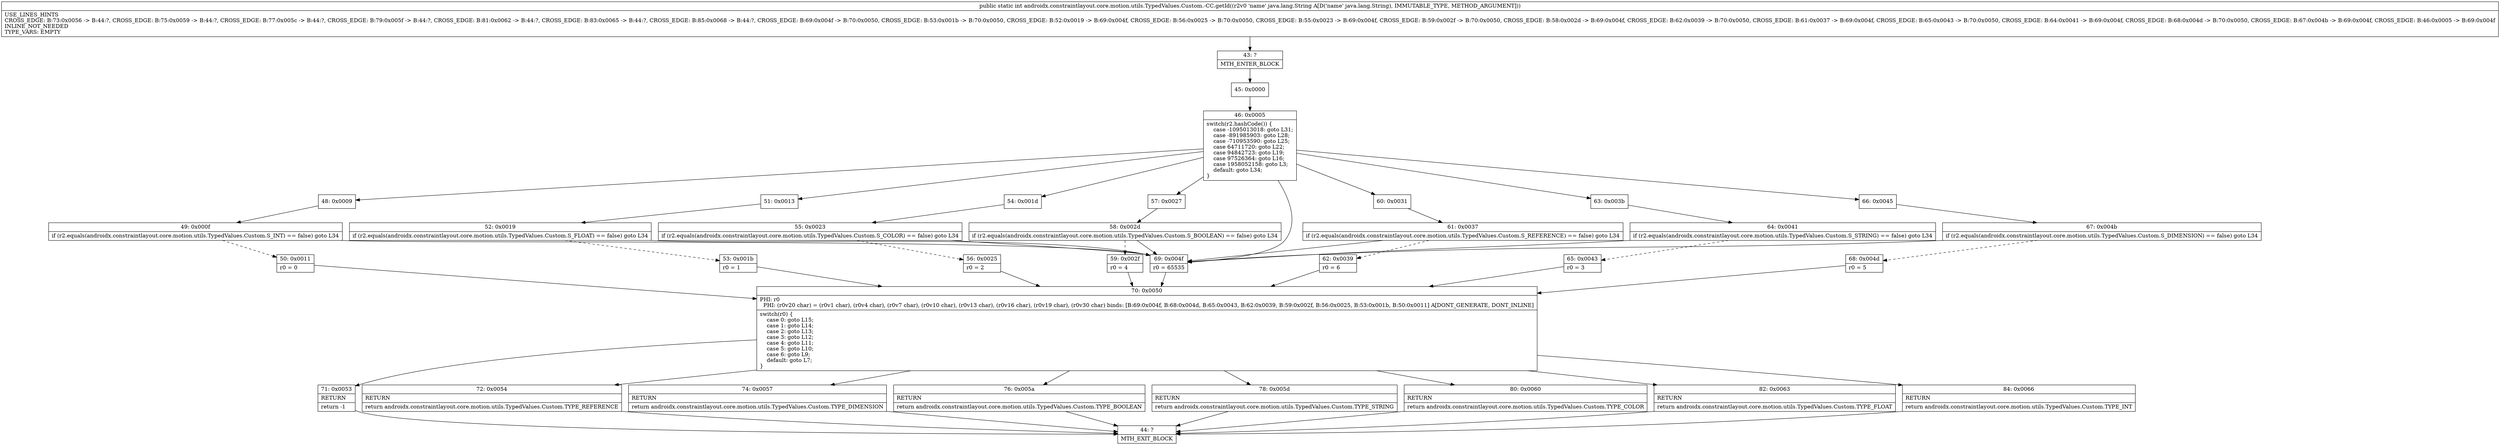 digraph "CFG forandroidx.constraintlayout.core.motion.utils.TypedValues.Custom.\-CC.getId(Ljava\/lang\/String;)I" {
Node_43 [shape=record,label="{43\:\ ?|MTH_ENTER_BLOCK\l}"];
Node_45 [shape=record,label="{45\:\ 0x0000}"];
Node_46 [shape=record,label="{46\:\ 0x0005|switch(r2.hashCode()) \{\l    case \-1095013018: goto L31;\l    case \-891985903: goto L28;\l    case \-710953590: goto L25;\l    case 64711720: goto L22;\l    case 94842723: goto L19;\l    case 97526364: goto L16;\l    case 1958052158: goto L3;\l    default: goto L34;\l\}\l}"];
Node_48 [shape=record,label="{48\:\ 0x0009}"];
Node_49 [shape=record,label="{49\:\ 0x000f|if (r2.equals(androidx.constraintlayout.core.motion.utils.TypedValues.Custom.S_INT) == false) goto L34\l}"];
Node_50 [shape=record,label="{50\:\ 0x0011|r0 = 0\l}"];
Node_70 [shape=record,label="{70\:\ 0x0050|PHI: r0 \l  PHI: (r0v20 char) = (r0v1 char), (r0v4 char), (r0v7 char), (r0v10 char), (r0v13 char), (r0v16 char), (r0v19 char), (r0v30 char) binds: [B:69:0x004f, B:68:0x004d, B:65:0x0043, B:62:0x0039, B:59:0x002f, B:56:0x0025, B:53:0x001b, B:50:0x0011] A[DONT_GENERATE, DONT_INLINE]\l|switch(r0) \{\l    case 0: goto L15;\l    case 1: goto L14;\l    case 2: goto L13;\l    case 3: goto L12;\l    case 4: goto L11;\l    case 5: goto L10;\l    case 6: goto L9;\l    default: goto L7;\l\}\l}"];
Node_71 [shape=record,label="{71\:\ 0x0053|RETURN\l|return \-1\l}"];
Node_44 [shape=record,label="{44\:\ ?|MTH_EXIT_BLOCK\l}"];
Node_72 [shape=record,label="{72\:\ 0x0054|RETURN\l|return androidx.constraintlayout.core.motion.utils.TypedValues.Custom.TYPE_REFERENCE\l}"];
Node_74 [shape=record,label="{74\:\ 0x0057|RETURN\l|return androidx.constraintlayout.core.motion.utils.TypedValues.Custom.TYPE_DIMENSION\l}"];
Node_76 [shape=record,label="{76\:\ 0x005a|RETURN\l|return androidx.constraintlayout.core.motion.utils.TypedValues.Custom.TYPE_BOOLEAN\l}"];
Node_78 [shape=record,label="{78\:\ 0x005d|RETURN\l|return androidx.constraintlayout.core.motion.utils.TypedValues.Custom.TYPE_STRING\l}"];
Node_80 [shape=record,label="{80\:\ 0x0060|RETURN\l|return androidx.constraintlayout.core.motion.utils.TypedValues.Custom.TYPE_COLOR\l}"];
Node_82 [shape=record,label="{82\:\ 0x0063|RETURN\l|return androidx.constraintlayout.core.motion.utils.TypedValues.Custom.TYPE_FLOAT\l}"];
Node_84 [shape=record,label="{84\:\ 0x0066|RETURN\l|return androidx.constraintlayout.core.motion.utils.TypedValues.Custom.TYPE_INT\l}"];
Node_51 [shape=record,label="{51\:\ 0x0013}"];
Node_52 [shape=record,label="{52\:\ 0x0019|if (r2.equals(androidx.constraintlayout.core.motion.utils.TypedValues.Custom.S_FLOAT) == false) goto L34\l}"];
Node_53 [shape=record,label="{53\:\ 0x001b|r0 = 1\l}"];
Node_54 [shape=record,label="{54\:\ 0x001d}"];
Node_55 [shape=record,label="{55\:\ 0x0023|if (r2.equals(androidx.constraintlayout.core.motion.utils.TypedValues.Custom.S_COLOR) == false) goto L34\l}"];
Node_56 [shape=record,label="{56\:\ 0x0025|r0 = 2\l}"];
Node_57 [shape=record,label="{57\:\ 0x0027}"];
Node_58 [shape=record,label="{58\:\ 0x002d|if (r2.equals(androidx.constraintlayout.core.motion.utils.TypedValues.Custom.S_BOOLEAN) == false) goto L34\l}"];
Node_59 [shape=record,label="{59\:\ 0x002f|r0 = 4\l}"];
Node_60 [shape=record,label="{60\:\ 0x0031}"];
Node_61 [shape=record,label="{61\:\ 0x0037|if (r2.equals(androidx.constraintlayout.core.motion.utils.TypedValues.Custom.S_REFERENCE) == false) goto L34\l}"];
Node_62 [shape=record,label="{62\:\ 0x0039|r0 = 6\l}"];
Node_63 [shape=record,label="{63\:\ 0x003b}"];
Node_64 [shape=record,label="{64\:\ 0x0041|if (r2.equals(androidx.constraintlayout.core.motion.utils.TypedValues.Custom.S_STRING) == false) goto L34\l}"];
Node_65 [shape=record,label="{65\:\ 0x0043|r0 = 3\l}"];
Node_66 [shape=record,label="{66\:\ 0x0045}"];
Node_67 [shape=record,label="{67\:\ 0x004b|if (r2.equals(androidx.constraintlayout.core.motion.utils.TypedValues.Custom.S_DIMENSION) == false) goto L34\l}"];
Node_68 [shape=record,label="{68\:\ 0x004d|r0 = 5\l}"];
Node_69 [shape=record,label="{69\:\ 0x004f|r0 = 65535\l}"];
MethodNode[shape=record,label="{public static int androidx.constraintlayout.core.motion.utils.TypedValues.Custom.\-CC.getId((r2v0 'name' java.lang.String A[D('name' java.lang.String), IMMUTABLE_TYPE, METHOD_ARGUMENT]))  | USE_LINES_HINTS\lCROSS_EDGE: B:73:0x0056 \-\> B:44:?, CROSS_EDGE: B:75:0x0059 \-\> B:44:?, CROSS_EDGE: B:77:0x005c \-\> B:44:?, CROSS_EDGE: B:79:0x005f \-\> B:44:?, CROSS_EDGE: B:81:0x0062 \-\> B:44:?, CROSS_EDGE: B:83:0x0065 \-\> B:44:?, CROSS_EDGE: B:85:0x0068 \-\> B:44:?, CROSS_EDGE: B:69:0x004f \-\> B:70:0x0050, CROSS_EDGE: B:53:0x001b \-\> B:70:0x0050, CROSS_EDGE: B:52:0x0019 \-\> B:69:0x004f, CROSS_EDGE: B:56:0x0025 \-\> B:70:0x0050, CROSS_EDGE: B:55:0x0023 \-\> B:69:0x004f, CROSS_EDGE: B:59:0x002f \-\> B:70:0x0050, CROSS_EDGE: B:58:0x002d \-\> B:69:0x004f, CROSS_EDGE: B:62:0x0039 \-\> B:70:0x0050, CROSS_EDGE: B:61:0x0037 \-\> B:69:0x004f, CROSS_EDGE: B:65:0x0043 \-\> B:70:0x0050, CROSS_EDGE: B:64:0x0041 \-\> B:69:0x004f, CROSS_EDGE: B:68:0x004d \-\> B:70:0x0050, CROSS_EDGE: B:67:0x004b \-\> B:69:0x004f, CROSS_EDGE: B:46:0x0005 \-\> B:69:0x004f\lINLINE_NOT_NEEDED\lTYPE_VARS: EMPTY\l}"];
MethodNode -> Node_43;Node_43 -> Node_45;
Node_45 -> Node_46;
Node_46 -> Node_48;
Node_46 -> Node_51;
Node_46 -> Node_54;
Node_46 -> Node_57;
Node_46 -> Node_60;
Node_46 -> Node_63;
Node_46 -> Node_66;
Node_46 -> Node_69;
Node_48 -> Node_49;
Node_49 -> Node_50[style=dashed];
Node_49 -> Node_69;
Node_50 -> Node_70;
Node_70 -> Node_71;
Node_70 -> Node_72;
Node_70 -> Node_74;
Node_70 -> Node_76;
Node_70 -> Node_78;
Node_70 -> Node_80;
Node_70 -> Node_82;
Node_70 -> Node_84;
Node_71 -> Node_44;
Node_72 -> Node_44;
Node_74 -> Node_44;
Node_76 -> Node_44;
Node_78 -> Node_44;
Node_80 -> Node_44;
Node_82 -> Node_44;
Node_84 -> Node_44;
Node_51 -> Node_52;
Node_52 -> Node_53[style=dashed];
Node_52 -> Node_69;
Node_53 -> Node_70;
Node_54 -> Node_55;
Node_55 -> Node_56[style=dashed];
Node_55 -> Node_69;
Node_56 -> Node_70;
Node_57 -> Node_58;
Node_58 -> Node_59[style=dashed];
Node_58 -> Node_69;
Node_59 -> Node_70;
Node_60 -> Node_61;
Node_61 -> Node_62[style=dashed];
Node_61 -> Node_69;
Node_62 -> Node_70;
Node_63 -> Node_64;
Node_64 -> Node_65[style=dashed];
Node_64 -> Node_69;
Node_65 -> Node_70;
Node_66 -> Node_67;
Node_67 -> Node_68[style=dashed];
Node_67 -> Node_69;
Node_68 -> Node_70;
Node_69 -> Node_70;
}

